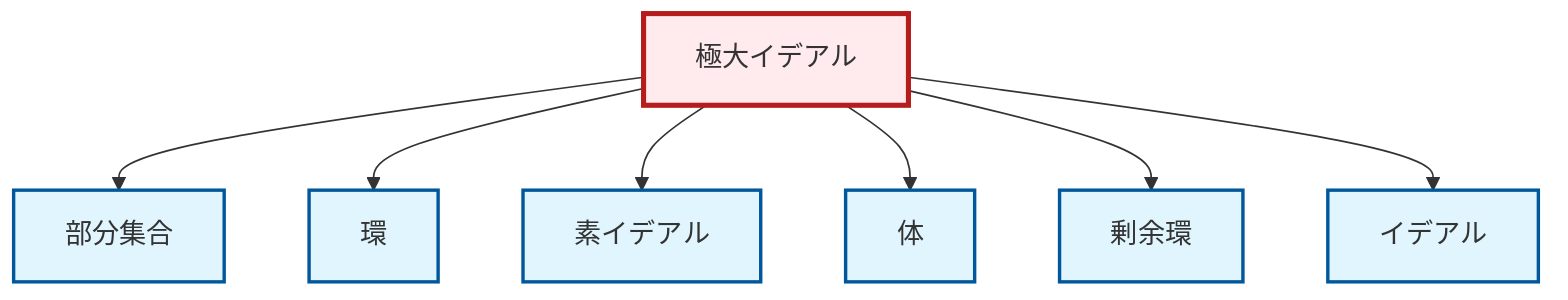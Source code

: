 graph TD
    classDef definition fill:#e1f5fe,stroke:#01579b,stroke-width:2px
    classDef theorem fill:#f3e5f5,stroke:#4a148c,stroke-width:2px
    classDef axiom fill:#fff3e0,stroke:#e65100,stroke-width:2px
    classDef example fill:#e8f5e9,stroke:#1b5e20,stroke-width:2px
    classDef current fill:#ffebee,stroke:#b71c1c,stroke-width:3px
    def-subset["部分集合"]:::definition
    def-field["体"]:::definition
    def-ring["環"]:::definition
    def-maximal-ideal["極大イデアル"]:::definition
    def-ideal["イデアル"]:::definition
    def-quotient-ring["剰余環"]:::definition
    def-prime-ideal["素イデアル"]:::definition
    def-maximal-ideal --> def-subset
    def-maximal-ideal --> def-ring
    def-maximal-ideal --> def-prime-ideal
    def-maximal-ideal --> def-field
    def-maximal-ideal --> def-quotient-ring
    def-maximal-ideal --> def-ideal
    class def-maximal-ideal current